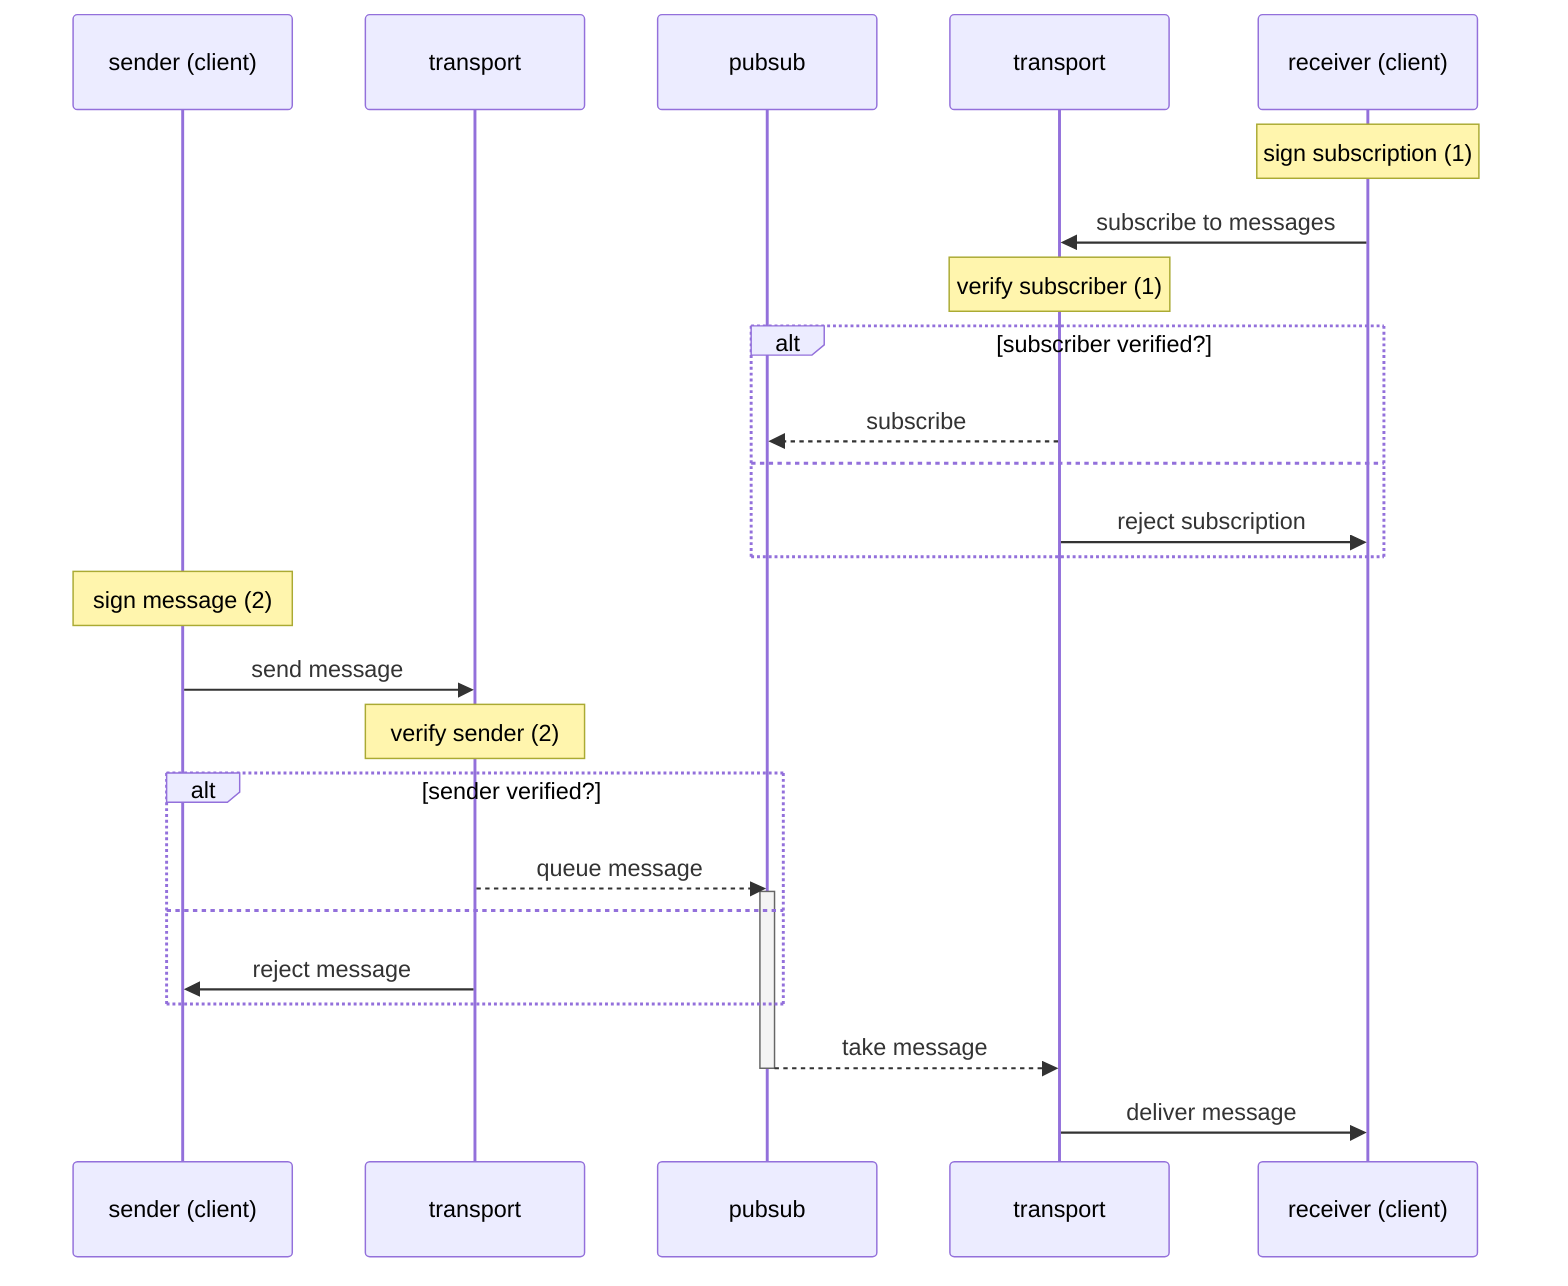 sequenceDiagram
  participant S as sender (client)
  participant A as transport
  participant Q as pubsub
  participant P as transport
  participant R as receiver (client)
  note over R: sign subscription (1)
  R ->> P: subscribe to messages
  note over P: verify subscriber (1)
  alt subscriber verified?
    P -->> Q: subscribe
  else
    P ->> R: reject subscription
  end
  note over S: sign message (2)
  S ->> A: send message
  note over A: verify sender (2)
  alt sender verified?
    A -->> Q: queue message
    activate Q
  else
    A ->> S: reject message
  end
  Q -->> P: take message
  deactivate Q
  P ->> R: deliver message